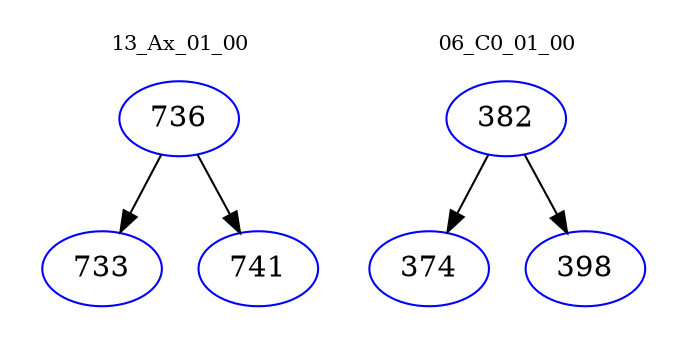 digraph{
subgraph cluster_0 {
color = white
label = "13_Ax_01_00";
fontsize=10;
T0_736 [label="736", color="blue"]
T0_736 -> T0_733 [color="black"]
T0_733 [label="733", color="blue"]
T0_736 -> T0_741 [color="black"]
T0_741 [label="741", color="blue"]
}
subgraph cluster_1 {
color = white
label = "06_C0_01_00";
fontsize=10;
T1_382 [label="382", color="blue"]
T1_382 -> T1_374 [color="black"]
T1_374 [label="374", color="blue"]
T1_382 -> T1_398 [color="black"]
T1_398 [label="398", color="blue"]
}
}
